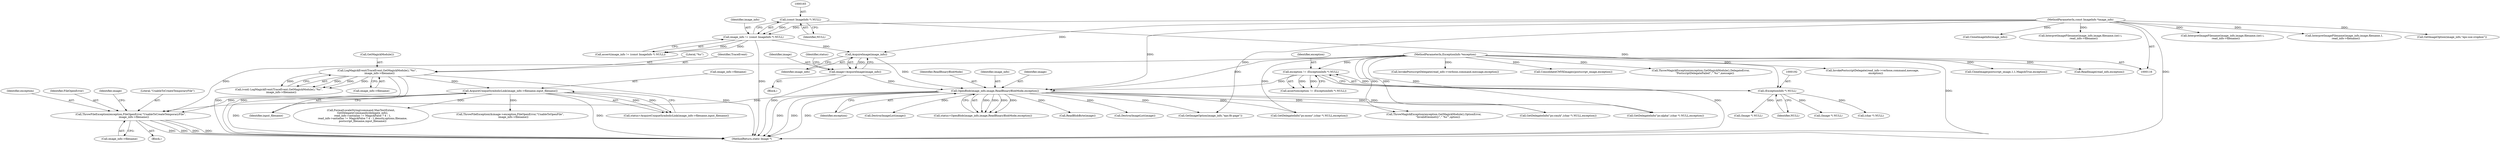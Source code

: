 digraph "0_ImageMagick_8598a497e2d1f556a34458cf54b40ba40674734c@pointer" {
"1000236" [label="(Call,ThrowFileException(exception,FileOpenError,\"UnableToCreateTemporaryFile\",\n        image_info->filename))"];
"1000206" [label="(Call,OpenBlob(image_info,image,ReadBinaryBlobMode,exception))"];
"1000202" [label="(Call,AcquireImage(image_info))"];
"1000162" [label="(Call,image_info != (const ImageInfo *) NULL)"];
"1000117" [label="(MethodParameterIn,const ImageInfo *image_info)"];
"1000164" [label="(Call,(const ImageInfo *) NULL)"];
"1000200" [label="(Call,image=AcquireImage(image_info))"];
"1000189" [label="(Call,exception != (ExceptionInfo *) NULL)"];
"1000118" [label="(MethodParameterIn,ExceptionInfo *exception)"];
"1000191" [label="(Call,(ExceptionInfo *) NULL)"];
"1000226" [label="(Call,AcquireUniqueSymbolicLink(image_info->filename,input_filename))"];
"1000181" [label="(Call,LogMagickEvent(TraceEvent,GetMagickModule(),\"%s\",\n      image_info->filename))"];
"1001999" [label="(Call,InterpretImageFilename(image_info,image,filename,(int) i,\n        read_info->filename))"];
"1000201" [label="(Identifier,image)"];
"1001643" [label="(Call,GetDelegateInfo(\"ps:mono\",(char *) NULL,exception))"];
"1000166" [label="(Identifier,NULL)"];
"1000221" [label="(Call,(Image *) NULL)"];
"1000184" [label="(Literal,\"%s\")"];
"1000179" [label="(Call,(void) LogMagickEvent(TraceEvent,GetMagickModule(),\"%s\",\n      image_info->filename))"];
"1001895" [label="(Call,InvokePostscriptDelegate(read_info->verbose,command,message,exception))"];
"1000224" [label="(Call,status=AcquireUniqueSymbolicLink(image_info->filename,input_filename))"];
"1000227" [label="(Call,image_info->filename)"];
"1000226" [label="(Call,AcquireUniqueSymbolicLink(image_info->filename,input_filename))"];
"1000239" [label="(Literal,\"UnableToCreateTemporaryFile\")"];
"1000117" [label="(MethodParameterIn,const ImageInfo *image_info)"];
"1002100" [label="(Call,ConsolidateCMYKImages(postscript_image,exception))"];
"1002073" [label="(Call,ThrowMagickException(exception,GetMagickModule(),DelegateError,\n          \"PostscriptDelegateFailed\",\"`%s'\",message))"];
"1000193" [label="(Identifier,NULL)"];
"1000245" [label="(Call,DestroyImageList(image))"];
"1000204" [label="(Call,status=OpenBlob(image_info,image,ReadBinaryBlobMode,exception))"];
"1000240" [label="(Call,image_info->filename)"];
"1000161" [label="(Call,assert(image_info != (const ImageInfo *) NULL))"];
"1000230" [label="(Identifier,input_filename)"];
"1001904" [label="(Call,InterpretImageFilename(image_info,image,filename,1,\n    read_info->filename))"];
"1000248" [label="(Call,(Image *) NULL)"];
"1001473" [label="(Call,ThrowMagickException(exception,GetMagickModule(),OptionError,\n          \"InvalidGeometry\",\"`%s'\",option))"];
"1000181" [label="(Call,LogMagickEvent(TraceEvent,GetMagickModule(),\"%s\",\n      image_info->filename))"];
"1000188" [label="(Call,assert(exception != (ExceptionInfo *) NULL))"];
"1000189" [label="(Call,exception != (ExceptionInfo *) NULL)"];
"1000191" [label="(Call,(ExceptionInfo *) NULL)"];
"1000209" [label="(Identifier,ReadBinaryBlobMode)"];
"1000235" [label="(Block,)"];
"1000655" [label="(Call,ReadBlobByte(image))"];
"1000200" [label="(Call,image=AcquireImage(image_info))"];
"1001855" [label="(Call,FormatLocaleString(command,MaxTextExtent,\n    GetDelegateCommands(delegate_info),\n    read_info->antialias != MagickFalse ? 4 : 1,\n    read_info->antialias != MagickFalse ? 4 : 1,density,options,filename,\n    postscript_filename,input_filename))"];
"1000164" [label="(Call,(const ImageInfo *) NULL)"];
"1000163" [label="(Identifier,image_info)"];
"1001656" [label="(Call,GetDelegateInfo(\"ps:cmyk\",(char *) NULL,exception))"];
"1002260" [label="(MethodReturn,static Image *)"];
"1000207" [label="(Identifier,image_info)"];
"1001801" [label="(Call,GetImageOption(image_info,\"eps:use-cropbox\"))"];
"1000237" [label="(Identifier,exception)"];
"1001430" [label="(Call,GetImageOption(image_info,\"eps:fit-page\"))"];
"1000473" [label="(Call,(char *) NULL)"];
"1000185" [label="(Call,image_info->filename)"];
"1000203" [label="(Identifier,image_info)"];
"1001728" [label="(Call,CloneImageInfo(image_info))"];
"1000208" [label="(Identifier,image)"];
"1000118" [label="(MethodParameterIn,ExceptionInfo *exception)"];
"1000238" [label="(Identifier,FileOpenError)"];
"1000244" [label="(Identifier,image)"];
"1001965" [label="(Call,InterpretImageFilename(image_info,image,filename,(int) i,\n        read_info->filename))"];
"1000205" [label="(Identifier,status)"];
"1000236" [label="(Call,ThrowFileException(exception,FileOpenError,\"UnableToCreateTemporaryFile\",\n        image_info->filename))"];
"1001932" [label="(Call,InvokePostscriptDelegate(read_info->verbose,command,message,\n        exception))"];
"1002142" [label="(Call,CloneImage(postscript_image,1,1,MagickTrue,exception))"];
"1001563" [label="(Call,ThrowFileException(&image->exception,FileOpenError,\"UnableToOpenFile\",\n        image_info->filename))"];
"1000182" [label="(Identifier,TraceEvent)"];
"1000202" [label="(Call,AcquireImage(image_info))"];
"1000119" [label="(Block,)"];
"1000218" [label="(Call,DestroyImageList(image))"];
"1000190" [label="(Identifier,exception)"];
"1000183" [label="(Call,GetMagickModule())"];
"1000162" [label="(Call,image_info != (const ImageInfo *) NULL)"];
"1000210" [label="(Identifier,exception)"];
"1001665" [label="(Call,GetDelegateInfo(\"ps:alpha\",(char *) NULL,exception))"];
"1002029" [label="(Call,ReadImage(read_info,exception))"];
"1000206" [label="(Call,OpenBlob(image_info,image,ReadBinaryBlobMode,exception))"];
"1000236" -> "1000235"  [label="AST: "];
"1000236" -> "1000240"  [label="CFG: "];
"1000237" -> "1000236"  [label="AST: "];
"1000238" -> "1000236"  [label="AST: "];
"1000239" -> "1000236"  [label="AST: "];
"1000240" -> "1000236"  [label="AST: "];
"1000244" -> "1000236"  [label="CFG: "];
"1000236" -> "1002260"  [label="DDG: "];
"1000236" -> "1002260"  [label="DDG: "];
"1000236" -> "1002260"  [label="DDG: "];
"1000236" -> "1002260"  [label="DDG: "];
"1000206" -> "1000236"  [label="DDG: "];
"1000118" -> "1000236"  [label="DDG: "];
"1000226" -> "1000236"  [label="DDG: "];
"1000206" -> "1000204"  [label="AST: "];
"1000206" -> "1000210"  [label="CFG: "];
"1000207" -> "1000206"  [label="AST: "];
"1000208" -> "1000206"  [label="AST: "];
"1000209" -> "1000206"  [label="AST: "];
"1000210" -> "1000206"  [label="AST: "];
"1000204" -> "1000206"  [label="CFG: "];
"1000206" -> "1002260"  [label="DDG: "];
"1000206" -> "1002260"  [label="DDG: "];
"1000206" -> "1002260"  [label="DDG: "];
"1000206" -> "1000204"  [label="DDG: "];
"1000206" -> "1000204"  [label="DDG: "];
"1000206" -> "1000204"  [label="DDG: "];
"1000206" -> "1000204"  [label="DDG: "];
"1000202" -> "1000206"  [label="DDG: "];
"1000117" -> "1000206"  [label="DDG: "];
"1000200" -> "1000206"  [label="DDG: "];
"1000189" -> "1000206"  [label="DDG: "];
"1000118" -> "1000206"  [label="DDG: "];
"1000206" -> "1000218"  [label="DDG: "];
"1000206" -> "1000245"  [label="DDG: "];
"1000206" -> "1000655"  [label="DDG: "];
"1000206" -> "1001430"  [label="DDG: "];
"1000206" -> "1001473"  [label="DDG: "];
"1000206" -> "1001643"  [label="DDG: "];
"1000206" -> "1001656"  [label="DDG: "];
"1000206" -> "1001665"  [label="DDG: "];
"1000202" -> "1000200"  [label="AST: "];
"1000202" -> "1000203"  [label="CFG: "];
"1000203" -> "1000202"  [label="AST: "];
"1000200" -> "1000202"  [label="CFG: "];
"1000202" -> "1000200"  [label="DDG: "];
"1000162" -> "1000202"  [label="DDG: "];
"1000117" -> "1000202"  [label="DDG: "];
"1000162" -> "1000161"  [label="AST: "];
"1000162" -> "1000164"  [label="CFG: "];
"1000163" -> "1000162"  [label="AST: "];
"1000164" -> "1000162"  [label="AST: "];
"1000161" -> "1000162"  [label="CFG: "];
"1000162" -> "1002260"  [label="DDG: "];
"1000162" -> "1000161"  [label="DDG: "];
"1000162" -> "1000161"  [label="DDG: "];
"1000117" -> "1000162"  [label="DDG: "];
"1000164" -> "1000162"  [label="DDG: "];
"1000117" -> "1000116"  [label="AST: "];
"1000117" -> "1002260"  [label="DDG: "];
"1000117" -> "1001430"  [label="DDG: "];
"1000117" -> "1001728"  [label="DDG: "];
"1000117" -> "1001801"  [label="DDG: "];
"1000117" -> "1001904"  [label="DDG: "];
"1000117" -> "1001965"  [label="DDG: "];
"1000117" -> "1001999"  [label="DDG: "];
"1000164" -> "1000166"  [label="CFG: "];
"1000165" -> "1000164"  [label="AST: "];
"1000166" -> "1000164"  [label="AST: "];
"1000164" -> "1000191"  [label="DDG: "];
"1000200" -> "1000119"  [label="AST: "];
"1000201" -> "1000200"  [label="AST: "];
"1000205" -> "1000200"  [label="CFG: "];
"1000200" -> "1002260"  [label="DDG: "];
"1000189" -> "1000188"  [label="AST: "];
"1000189" -> "1000191"  [label="CFG: "];
"1000190" -> "1000189"  [label="AST: "];
"1000191" -> "1000189"  [label="AST: "];
"1000188" -> "1000189"  [label="CFG: "];
"1000189" -> "1002260"  [label="DDG: "];
"1000189" -> "1000188"  [label="DDG: "];
"1000189" -> "1000188"  [label="DDG: "];
"1000118" -> "1000189"  [label="DDG: "];
"1000191" -> "1000189"  [label="DDG: "];
"1000118" -> "1000116"  [label="AST: "];
"1000118" -> "1002260"  [label="DDG: "];
"1000118" -> "1001473"  [label="DDG: "];
"1000118" -> "1001643"  [label="DDG: "];
"1000118" -> "1001656"  [label="DDG: "];
"1000118" -> "1001665"  [label="DDG: "];
"1000118" -> "1001895"  [label="DDG: "];
"1000118" -> "1001932"  [label="DDG: "];
"1000118" -> "1002029"  [label="DDG: "];
"1000118" -> "1002073"  [label="DDG: "];
"1000118" -> "1002100"  [label="DDG: "];
"1000118" -> "1002142"  [label="DDG: "];
"1000191" -> "1000193"  [label="CFG: "];
"1000192" -> "1000191"  [label="AST: "];
"1000193" -> "1000191"  [label="AST: "];
"1000191" -> "1000221"  [label="DDG: "];
"1000191" -> "1000248"  [label="DDG: "];
"1000191" -> "1000473"  [label="DDG: "];
"1000226" -> "1000224"  [label="AST: "];
"1000226" -> "1000230"  [label="CFG: "];
"1000227" -> "1000226"  [label="AST: "];
"1000230" -> "1000226"  [label="AST: "];
"1000224" -> "1000226"  [label="CFG: "];
"1000226" -> "1002260"  [label="DDG: "];
"1000226" -> "1002260"  [label="DDG: "];
"1000226" -> "1000224"  [label="DDG: "];
"1000226" -> "1000224"  [label="DDG: "];
"1000181" -> "1000226"  [label="DDG: "];
"1000226" -> "1001563"  [label="DDG: "];
"1000226" -> "1001855"  [label="DDG: "];
"1000181" -> "1000179"  [label="AST: "];
"1000181" -> "1000185"  [label="CFG: "];
"1000182" -> "1000181"  [label="AST: "];
"1000183" -> "1000181"  [label="AST: "];
"1000184" -> "1000181"  [label="AST: "];
"1000185" -> "1000181"  [label="AST: "];
"1000179" -> "1000181"  [label="CFG: "];
"1000181" -> "1002260"  [label="DDG: "];
"1000181" -> "1002260"  [label="DDG: "];
"1000181" -> "1002260"  [label="DDG: "];
"1000181" -> "1000179"  [label="DDG: "];
"1000181" -> "1000179"  [label="DDG: "];
"1000181" -> "1000179"  [label="DDG: "];
"1000181" -> "1000179"  [label="DDG: "];
}
